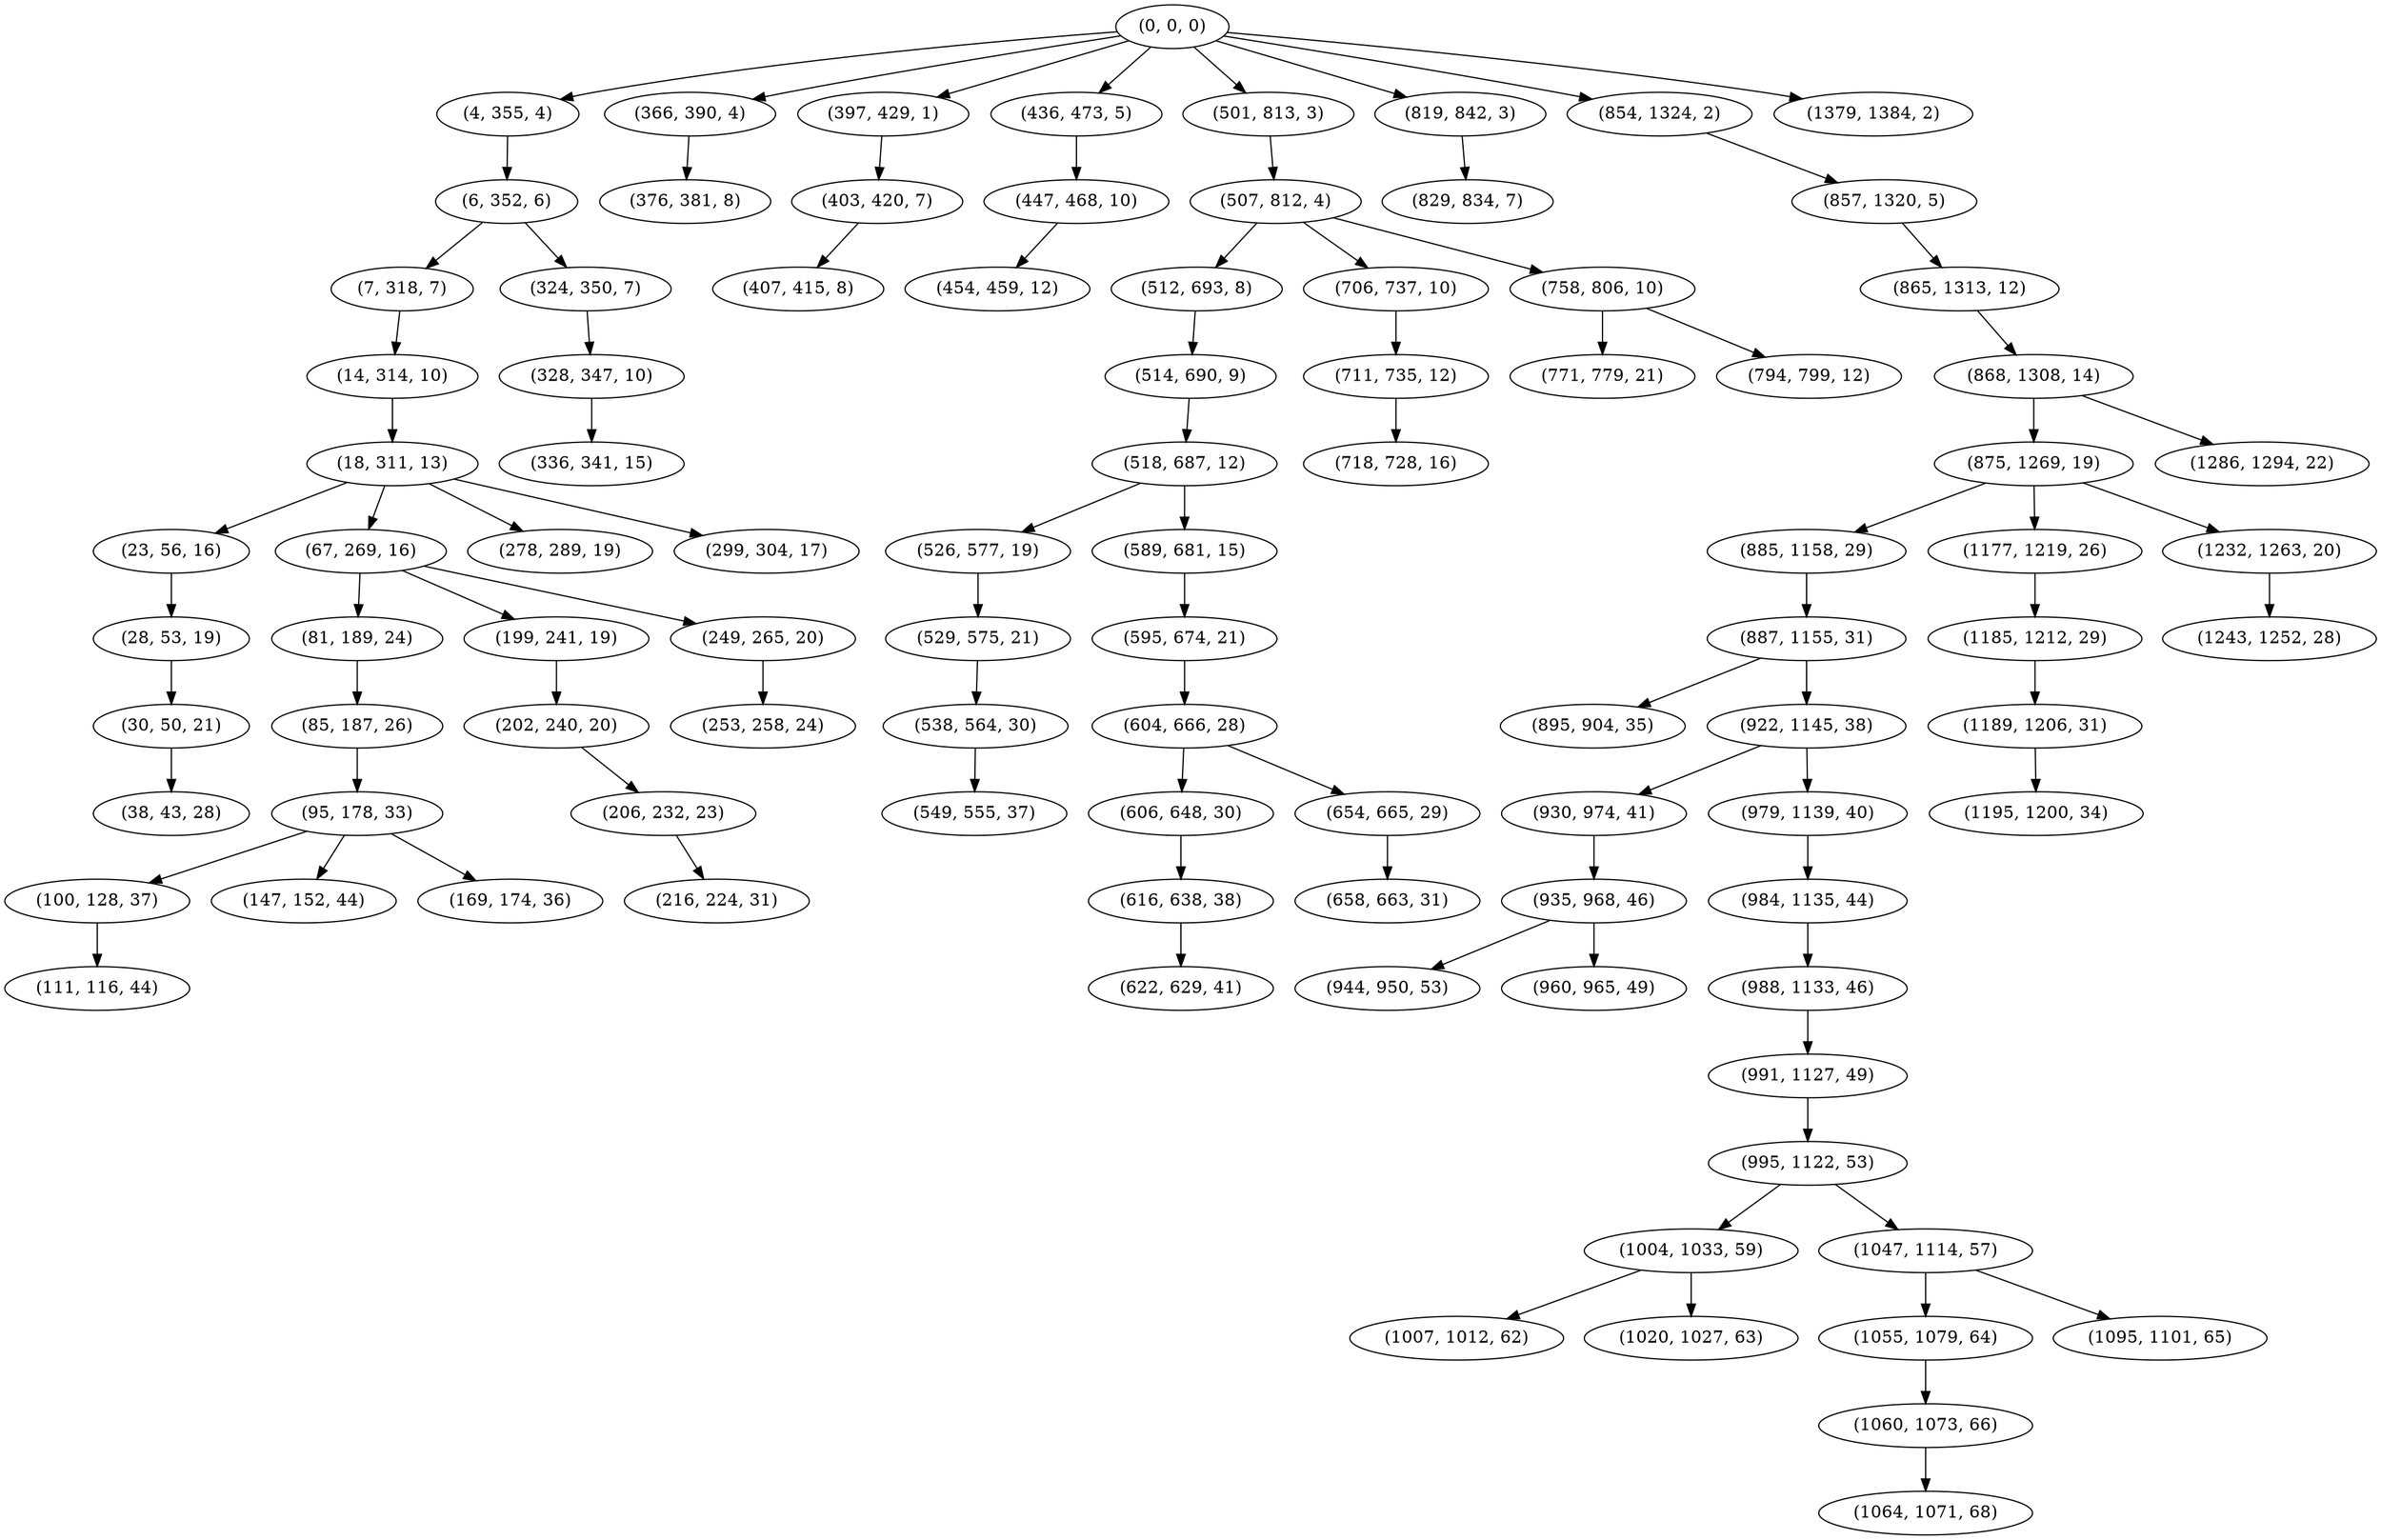 digraph tree {
    "(0, 0, 0)";
    "(4, 355, 4)";
    "(6, 352, 6)";
    "(7, 318, 7)";
    "(14, 314, 10)";
    "(18, 311, 13)";
    "(23, 56, 16)";
    "(28, 53, 19)";
    "(30, 50, 21)";
    "(38, 43, 28)";
    "(67, 269, 16)";
    "(81, 189, 24)";
    "(85, 187, 26)";
    "(95, 178, 33)";
    "(100, 128, 37)";
    "(111, 116, 44)";
    "(147, 152, 44)";
    "(169, 174, 36)";
    "(199, 241, 19)";
    "(202, 240, 20)";
    "(206, 232, 23)";
    "(216, 224, 31)";
    "(249, 265, 20)";
    "(253, 258, 24)";
    "(278, 289, 19)";
    "(299, 304, 17)";
    "(324, 350, 7)";
    "(328, 347, 10)";
    "(336, 341, 15)";
    "(366, 390, 4)";
    "(376, 381, 8)";
    "(397, 429, 1)";
    "(403, 420, 7)";
    "(407, 415, 8)";
    "(436, 473, 5)";
    "(447, 468, 10)";
    "(454, 459, 12)";
    "(501, 813, 3)";
    "(507, 812, 4)";
    "(512, 693, 8)";
    "(514, 690, 9)";
    "(518, 687, 12)";
    "(526, 577, 19)";
    "(529, 575, 21)";
    "(538, 564, 30)";
    "(549, 555, 37)";
    "(589, 681, 15)";
    "(595, 674, 21)";
    "(604, 666, 28)";
    "(606, 648, 30)";
    "(616, 638, 38)";
    "(622, 629, 41)";
    "(654, 665, 29)";
    "(658, 663, 31)";
    "(706, 737, 10)";
    "(711, 735, 12)";
    "(718, 728, 16)";
    "(758, 806, 10)";
    "(771, 779, 21)";
    "(794, 799, 12)";
    "(819, 842, 3)";
    "(829, 834, 7)";
    "(854, 1324, 2)";
    "(857, 1320, 5)";
    "(865, 1313, 12)";
    "(868, 1308, 14)";
    "(875, 1269, 19)";
    "(885, 1158, 29)";
    "(887, 1155, 31)";
    "(895, 904, 35)";
    "(922, 1145, 38)";
    "(930, 974, 41)";
    "(935, 968, 46)";
    "(944, 950, 53)";
    "(960, 965, 49)";
    "(979, 1139, 40)";
    "(984, 1135, 44)";
    "(988, 1133, 46)";
    "(991, 1127, 49)";
    "(995, 1122, 53)";
    "(1004, 1033, 59)";
    "(1007, 1012, 62)";
    "(1020, 1027, 63)";
    "(1047, 1114, 57)";
    "(1055, 1079, 64)";
    "(1060, 1073, 66)";
    "(1064, 1071, 68)";
    "(1095, 1101, 65)";
    "(1177, 1219, 26)";
    "(1185, 1212, 29)";
    "(1189, 1206, 31)";
    "(1195, 1200, 34)";
    "(1232, 1263, 20)";
    "(1243, 1252, 28)";
    "(1286, 1294, 22)";
    "(1379, 1384, 2)";
    "(0, 0, 0)" -> "(4, 355, 4)";
    "(0, 0, 0)" -> "(366, 390, 4)";
    "(0, 0, 0)" -> "(397, 429, 1)";
    "(0, 0, 0)" -> "(436, 473, 5)";
    "(0, 0, 0)" -> "(501, 813, 3)";
    "(0, 0, 0)" -> "(819, 842, 3)";
    "(0, 0, 0)" -> "(854, 1324, 2)";
    "(0, 0, 0)" -> "(1379, 1384, 2)";
    "(4, 355, 4)" -> "(6, 352, 6)";
    "(6, 352, 6)" -> "(7, 318, 7)";
    "(6, 352, 6)" -> "(324, 350, 7)";
    "(7, 318, 7)" -> "(14, 314, 10)";
    "(14, 314, 10)" -> "(18, 311, 13)";
    "(18, 311, 13)" -> "(23, 56, 16)";
    "(18, 311, 13)" -> "(67, 269, 16)";
    "(18, 311, 13)" -> "(278, 289, 19)";
    "(18, 311, 13)" -> "(299, 304, 17)";
    "(23, 56, 16)" -> "(28, 53, 19)";
    "(28, 53, 19)" -> "(30, 50, 21)";
    "(30, 50, 21)" -> "(38, 43, 28)";
    "(67, 269, 16)" -> "(81, 189, 24)";
    "(67, 269, 16)" -> "(199, 241, 19)";
    "(67, 269, 16)" -> "(249, 265, 20)";
    "(81, 189, 24)" -> "(85, 187, 26)";
    "(85, 187, 26)" -> "(95, 178, 33)";
    "(95, 178, 33)" -> "(100, 128, 37)";
    "(95, 178, 33)" -> "(147, 152, 44)";
    "(95, 178, 33)" -> "(169, 174, 36)";
    "(100, 128, 37)" -> "(111, 116, 44)";
    "(199, 241, 19)" -> "(202, 240, 20)";
    "(202, 240, 20)" -> "(206, 232, 23)";
    "(206, 232, 23)" -> "(216, 224, 31)";
    "(249, 265, 20)" -> "(253, 258, 24)";
    "(324, 350, 7)" -> "(328, 347, 10)";
    "(328, 347, 10)" -> "(336, 341, 15)";
    "(366, 390, 4)" -> "(376, 381, 8)";
    "(397, 429, 1)" -> "(403, 420, 7)";
    "(403, 420, 7)" -> "(407, 415, 8)";
    "(436, 473, 5)" -> "(447, 468, 10)";
    "(447, 468, 10)" -> "(454, 459, 12)";
    "(501, 813, 3)" -> "(507, 812, 4)";
    "(507, 812, 4)" -> "(512, 693, 8)";
    "(507, 812, 4)" -> "(706, 737, 10)";
    "(507, 812, 4)" -> "(758, 806, 10)";
    "(512, 693, 8)" -> "(514, 690, 9)";
    "(514, 690, 9)" -> "(518, 687, 12)";
    "(518, 687, 12)" -> "(526, 577, 19)";
    "(518, 687, 12)" -> "(589, 681, 15)";
    "(526, 577, 19)" -> "(529, 575, 21)";
    "(529, 575, 21)" -> "(538, 564, 30)";
    "(538, 564, 30)" -> "(549, 555, 37)";
    "(589, 681, 15)" -> "(595, 674, 21)";
    "(595, 674, 21)" -> "(604, 666, 28)";
    "(604, 666, 28)" -> "(606, 648, 30)";
    "(604, 666, 28)" -> "(654, 665, 29)";
    "(606, 648, 30)" -> "(616, 638, 38)";
    "(616, 638, 38)" -> "(622, 629, 41)";
    "(654, 665, 29)" -> "(658, 663, 31)";
    "(706, 737, 10)" -> "(711, 735, 12)";
    "(711, 735, 12)" -> "(718, 728, 16)";
    "(758, 806, 10)" -> "(771, 779, 21)";
    "(758, 806, 10)" -> "(794, 799, 12)";
    "(819, 842, 3)" -> "(829, 834, 7)";
    "(854, 1324, 2)" -> "(857, 1320, 5)";
    "(857, 1320, 5)" -> "(865, 1313, 12)";
    "(865, 1313, 12)" -> "(868, 1308, 14)";
    "(868, 1308, 14)" -> "(875, 1269, 19)";
    "(868, 1308, 14)" -> "(1286, 1294, 22)";
    "(875, 1269, 19)" -> "(885, 1158, 29)";
    "(875, 1269, 19)" -> "(1177, 1219, 26)";
    "(875, 1269, 19)" -> "(1232, 1263, 20)";
    "(885, 1158, 29)" -> "(887, 1155, 31)";
    "(887, 1155, 31)" -> "(895, 904, 35)";
    "(887, 1155, 31)" -> "(922, 1145, 38)";
    "(922, 1145, 38)" -> "(930, 974, 41)";
    "(922, 1145, 38)" -> "(979, 1139, 40)";
    "(930, 974, 41)" -> "(935, 968, 46)";
    "(935, 968, 46)" -> "(944, 950, 53)";
    "(935, 968, 46)" -> "(960, 965, 49)";
    "(979, 1139, 40)" -> "(984, 1135, 44)";
    "(984, 1135, 44)" -> "(988, 1133, 46)";
    "(988, 1133, 46)" -> "(991, 1127, 49)";
    "(991, 1127, 49)" -> "(995, 1122, 53)";
    "(995, 1122, 53)" -> "(1004, 1033, 59)";
    "(995, 1122, 53)" -> "(1047, 1114, 57)";
    "(1004, 1033, 59)" -> "(1007, 1012, 62)";
    "(1004, 1033, 59)" -> "(1020, 1027, 63)";
    "(1047, 1114, 57)" -> "(1055, 1079, 64)";
    "(1047, 1114, 57)" -> "(1095, 1101, 65)";
    "(1055, 1079, 64)" -> "(1060, 1073, 66)";
    "(1060, 1073, 66)" -> "(1064, 1071, 68)";
    "(1177, 1219, 26)" -> "(1185, 1212, 29)";
    "(1185, 1212, 29)" -> "(1189, 1206, 31)";
    "(1189, 1206, 31)" -> "(1195, 1200, 34)";
    "(1232, 1263, 20)" -> "(1243, 1252, 28)";
}
